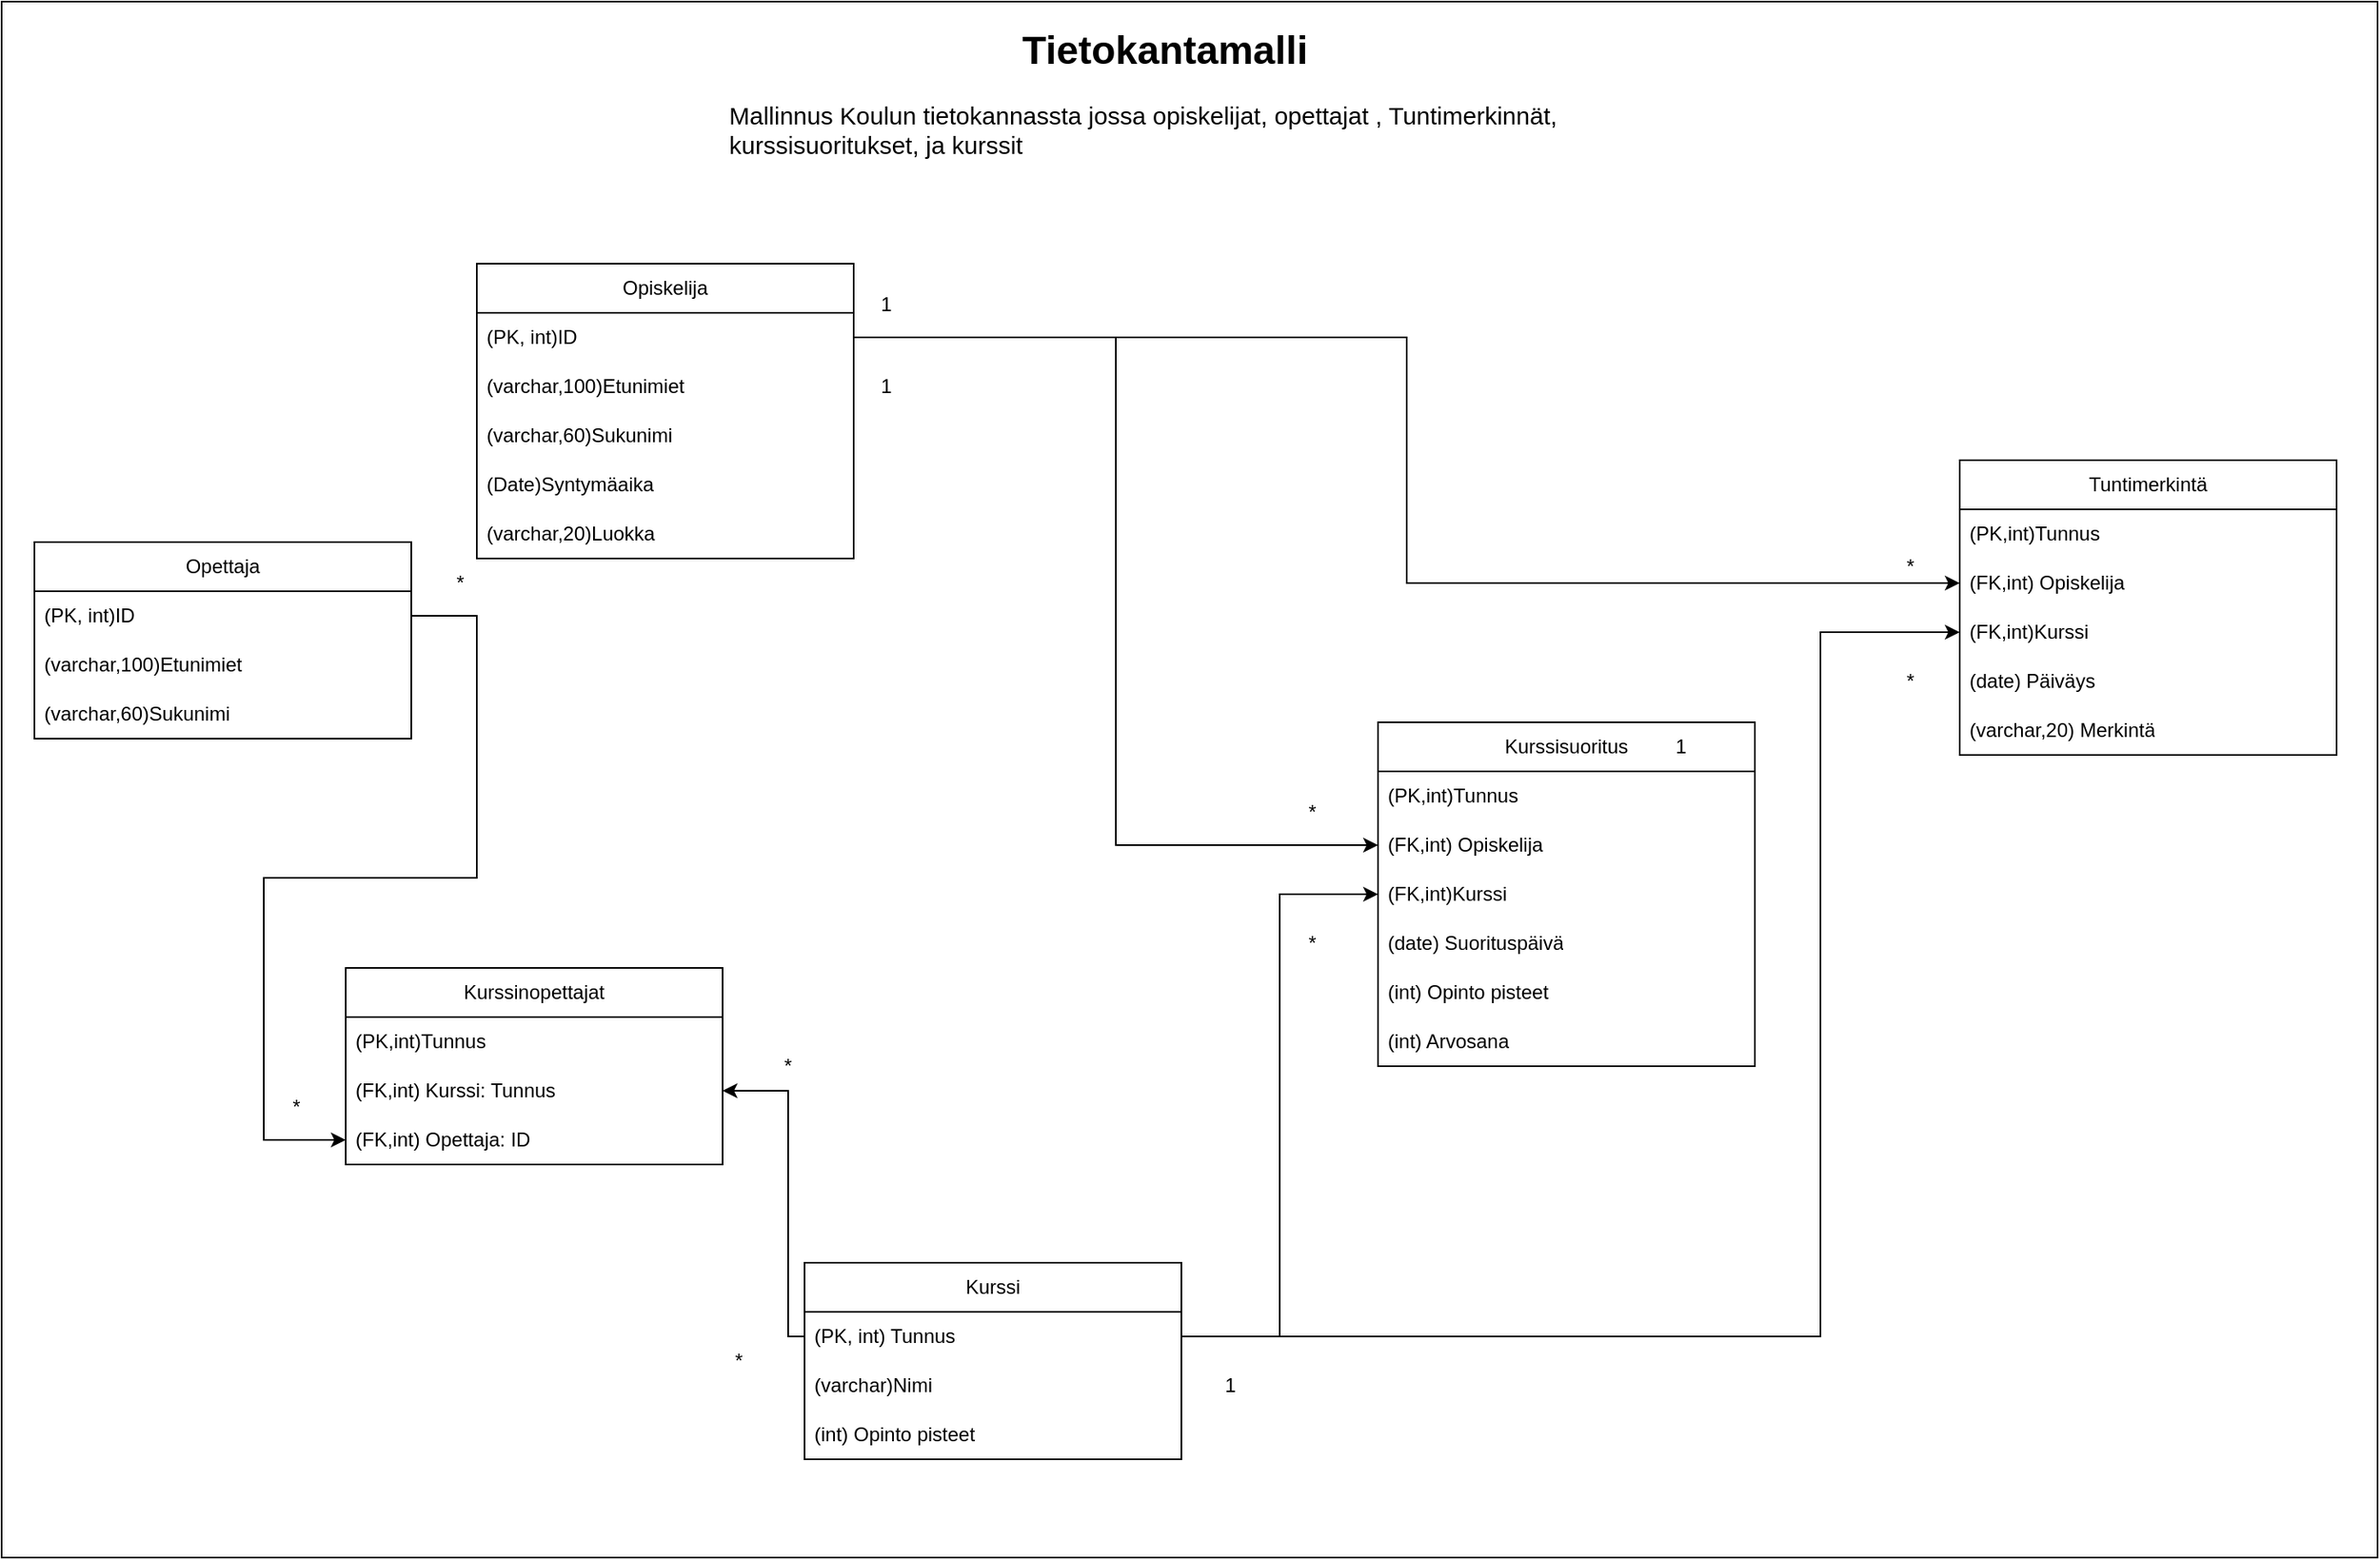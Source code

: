 <mxfile version="22.1.20" type="device">
  <diagram name="Page-1" id="FnJeY41Yc8yyJb0FR5AK">
    <mxGraphModel dx="1500" dy="797" grid="1" gridSize="10" guides="1" tooltips="1" connect="1" arrows="1" fold="1" page="1" pageScale="1" pageWidth="850" pageHeight="1100" math="0" shadow="0">
      <root>
        <mxCell id="0" />
        <mxCell id="1" parent="0" />
        <mxCell id="db55KGsSZhm5pjsO8Jcu-167" value="" style="rounded=0;whiteSpace=wrap;html=1;" vertex="1" parent="1">
          <mxGeometry x="10" y="70" width="1450" height="950" as="geometry" />
        </mxCell>
        <mxCell id="db55KGsSZhm5pjsO8Jcu-1" value="&lt;h1 align=&quot;center&quot;&gt;Tietokantamalli&lt;br&gt;&lt;/h1&gt;&lt;p align=&quot;left&quot;&gt;&lt;font style=&quot;font-size: 15px;&quot;&gt;Mallinnus Koulun tietokannassta jossa opiskelijat, opettajat , Tuntimerkinnät, kurssisuoritukset, ja kurssit&lt;/font&gt;&lt;br&gt;&lt;/p&gt;" style="text;html=1;strokeColor=none;fillColor=none;spacing=5;spacingTop=-20;whiteSpace=wrap;overflow=hidden;rounded=0;align=center;" vertex="1" parent="1">
          <mxGeometry x="450" y="80" width="540" height="120" as="geometry" />
        </mxCell>
        <mxCell id="db55KGsSZhm5pjsO8Jcu-89" value="Opiskelija" style="swimlane;fontStyle=0;childLayout=stackLayout;horizontal=1;startSize=30;horizontalStack=0;resizeParent=1;resizeParentMax=0;resizeLast=0;collapsible=1;marginBottom=0;whiteSpace=wrap;html=1;" vertex="1" parent="1">
          <mxGeometry x="300" y="230" width="230" height="180" as="geometry" />
        </mxCell>
        <mxCell id="db55KGsSZhm5pjsO8Jcu-90" value="&lt;div&gt;(PK, int)ID&lt;/div&gt;" style="text;strokeColor=none;fillColor=none;align=left;verticalAlign=middle;spacingLeft=4;spacingRight=4;overflow=hidden;points=[[0,0.5],[1,0.5]];portConstraint=eastwest;rotatable=0;whiteSpace=wrap;html=1;" vertex="1" parent="db55KGsSZhm5pjsO8Jcu-89">
          <mxGeometry y="30" width="230" height="30" as="geometry" />
        </mxCell>
        <mxCell id="db55KGsSZhm5pjsO8Jcu-91" value="&lt;div&gt;(varchar,100)Etunimiet&lt;/div&gt;" style="text;strokeColor=none;fillColor=none;align=left;verticalAlign=middle;spacingLeft=4;spacingRight=4;overflow=hidden;points=[[0,0.5],[1,0.5]];portConstraint=eastwest;rotatable=0;whiteSpace=wrap;html=1;" vertex="1" parent="db55KGsSZhm5pjsO8Jcu-89">
          <mxGeometry y="60" width="230" height="30" as="geometry" />
        </mxCell>
        <mxCell id="db55KGsSZhm5pjsO8Jcu-92" value="(varchar,60)Sukunimi" style="text;strokeColor=none;fillColor=none;align=left;verticalAlign=middle;spacingLeft=4;spacingRight=4;overflow=hidden;points=[[0,0.5],[1,0.5]];portConstraint=eastwest;rotatable=0;whiteSpace=wrap;html=1;" vertex="1" parent="db55KGsSZhm5pjsO8Jcu-89">
          <mxGeometry y="90" width="230" height="30" as="geometry" />
        </mxCell>
        <mxCell id="db55KGsSZhm5pjsO8Jcu-93" value="(Date)Syntymäaika" style="text;strokeColor=none;fillColor=none;align=left;verticalAlign=middle;spacingLeft=4;spacingRight=4;overflow=hidden;points=[[0,0.5],[1,0.5]];portConstraint=eastwest;rotatable=0;whiteSpace=wrap;html=1;" vertex="1" parent="db55KGsSZhm5pjsO8Jcu-89">
          <mxGeometry y="120" width="230" height="30" as="geometry" />
        </mxCell>
        <mxCell id="db55KGsSZhm5pjsO8Jcu-94" value="(varchar,20)Luokka" style="text;strokeColor=none;fillColor=none;align=left;verticalAlign=middle;spacingLeft=4;spacingRight=4;overflow=hidden;points=[[0,0.5],[1,0.5]];portConstraint=eastwest;rotatable=0;whiteSpace=wrap;html=1;" vertex="1" parent="db55KGsSZhm5pjsO8Jcu-89">
          <mxGeometry y="150" width="230" height="30" as="geometry" />
        </mxCell>
        <mxCell id="db55KGsSZhm5pjsO8Jcu-95" value="Kurssisuoritus" style="swimlane;fontStyle=0;childLayout=stackLayout;horizontal=1;startSize=30;horizontalStack=0;resizeParent=1;resizeParentMax=0;resizeLast=0;collapsible=1;marginBottom=0;whiteSpace=wrap;html=1;" vertex="1" parent="1">
          <mxGeometry x="850" y="510" width="230" height="210" as="geometry" />
        </mxCell>
        <mxCell id="db55KGsSZhm5pjsO8Jcu-96" value="(PK,int)Tunnus" style="text;strokeColor=none;fillColor=none;align=left;verticalAlign=middle;spacingLeft=4;spacingRight=4;overflow=hidden;points=[[0,0.5],[1,0.5]];portConstraint=eastwest;rotatable=0;whiteSpace=wrap;html=1;" vertex="1" parent="db55KGsSZhm5pjsO8Jcu-95">
          <mxGeometry y="30" width="230" height="30" as="geometry" />
        </mxCell>
        <mxCell id="db55KGsSZhm5pjsO8Jcu-97" value="(FK,int) Opiskelija" style="text;strokeColor=none;fillColor=none;align=left;verticalAlign=middle;spacingLeft=4;spacingRight=4;overflow=hidden;points=[[0,0.5],[1,0.5]];portConstraint=eastwest;rotatable=0;whiteSpace=wrap;html=1;" vertex="1" parent="db55KGsSZhm5pjsO8Jcu-95">
          <mxGeometry y="60" width="230" height="30" as="geometry" />
        </mxCell>
        <mxCell id="db55KGsSZhm5pjsO8Jcu-98" value="(FK,int)Kurssi" style="text;strokeColor=none;fillColor=none;align=left;verticalAlign=middle;spacingLeft=4;spacingRight=4;overflow=hidden;points=[[0,0.5],[1,0.5]];portConstraint=eastwest;rotatable=0;whiteSpace=wrap;html=1;" vertex="1" parent="db55KGsSZhm5pjsO8Jcu-95">
          <mxGeometry y="90" width="230" height="30" as="geometry" />
        </mxCell>
        <mxCell id="db55KGsSZhm5pjsO8Jcu-99" value="(date) Suorituspäivä" style="text;strokeColor=none;fillColor=none;align=left;verticalAlign=middle;spacingLeft=4;spacingRight=4;overflow=hidden;points=[[0,0.5],[1,0.5]];portConstraint=eastwest;rotatable=0;whiteSpace=wrap;html=1;" vertex="1" parent="db55KGsSZhm5pjsO8Jcu-95">
          <mxGeometry y="120" width="230" height="30" as="geometry" />
        </mxCell>
        <mxCell id="db55KGsSZhm5pjsO8Jcu-100" value="(int) Opinto pisteet" style="text;strokeColor=none;fillColor=none;align=left;verticalAlign=middle;spacingLeft=4;spacingRight=4;overflow=hidden;points=[[0,0.5],[1,0.5]];portConstraint=eastwest;rotatable=0;whiteSpace=wrap;html=1;" vertex="1" parent="db55KGsSZhm5pjsO8Jcu-95">
          <mxGeometry y="150" width="230" height="30" as="geometry" />
        </mxCell>
        <mxCell id="db55KGsSZhm5pjsO8Jcu-101" value="(int) Arvosana" style="text;strokeColor=none;fillColor=none;align=left;verticalAlign=middle;spacingLeft=4;spacingRight=4;overflow=hidden;points=[[0,0.5],[1,0.5]];portConstraint=eastwest;rotatable=0;whiteSpace=wrap;html=1;" vertex="1" parent="db55KGsSZhm5pjsO8Jcu-95">
          <mxGeometry y="180" width="230" height="30" as="geometry" />
        </mxCell>
        <mxCell id="db55KGsSZhm5pjsO8Jcu-102" value="Opettaja" style="swimlane;fontStyle=0;childLayout=stackLayout;horizontal=1;startSize=30;horizontalStack=0;resizeParent=1;resizeParentMax=0;resizeLast=0;collapsible=1;marginBottom=0;whiteSpace=wrap;html=1;" vertex="1" parent="1">
          <mxGeometry x="30" y="400" width="230" height="120" as="geometry" />
        </mxCell>
        <mxCell id="db55KGsSZhm5pjsO8Jcu-103" value="&lt;div&gt;(PK, int)ID&lt;/div&gt;" style="text;strokeColor=none;fillColor=none;align=left;verticalAlign=middle;spacingLeft=4;spacingRight=4;overflow=hidden;points=[[0,0.5],[1,0.5]];portConstraint=eastwest;rotatable=0;whiteSpace=wrap;html=1;" vertex="1" parent="db55KGsSZhm5pjsO8Jcu-102">
          <mxGeometry y="30" width="230" height="30" as="geometry" />
        </mxCell>
        <mxCell id="db55KGsSZhm5pjsO8Jcu-104" value="&lt;div&gt;(varchar,100)Etunimiet&lt;/div&gt;" style="text;strokeColor=none;fillColor=none;align=left;verticalAlign=middle;spacingLeft=4;spacingRight=4;overflow=hidden;points=[[0,0.5],[1,0.5]];portConstraint=eastwest;rotatable=0;whiteSpace=wrap;html=1;" vertex="1" parent="db55KGsSZhm5pjsO8Jcu-102">
          <mxGeometry y="60" width="230" height="30" as="geometry" />
        </mxCell>
        <mxCell id="db55KGsSZhm5pjsO8Jcu-105" value="(varchar,60)Sukunimi" style="text;strokeColor=none;fillColor=none;align=left;verticalAlign=middle;spacingLeft=4;spacingRight=4;overflow=hidden;points=[[0,0.5],[1,0.5]];portConstraint=eastwest;rotatable=0;whiteSpace=wrap;html=1;" vertex="1" parent="db55KGsSZhm5pjsO8Jcu-102">
          <mxGeometry y="90" width="230" height="30" as="geometry" />
        </mxCell>
        <mxCell id="db55KGsSZhm5pjsO8Jcu-122" style="edgeStyle=orthogonalEdgeStyle;rounded=0;orthogonalLoop=1;jettySize=auto;html=1;entryX=0;entryY=0.5;entryDx=0;entryDy=0;" edge="1" parent="1" source="db55KGsSZhm5pjsO8Jcu-109" target="db55KGsSZhm5pjsO8Jcu-98">
          <mxGeometry relative="1" as="geometry" />
        </mxCell>
        <mxCell id="db55KGsSZhm5pjsO8Jcu-108" value="Kurssi" style="swimlane;fontStyle=0;childLayout=stackLayout;horizontal=1;startSize=30;horizontalStack=0;resizeParent=1;resizeParentMax=0;resizeLast=0;collapsible=1;marginBottom=0;whiteSpace=wrap;html=1;" vertex="1" parent="1">
          <mxGeometry x="500" y="840" width="230" height="120" as="geometry" />
        </mxCell>
        <mxCell id="db55KGsSZhm5pjsO8Jcu-109" value="&lt;div&gt;(PK, int) Tunnus&lt;br&gt;&lt;/div&gt;" style="text;strokeColor=none;fillColor=none;align=left;verticalAlign=middle;spacingLeft=4;spacingRight=4;overflow=hidden;points=[[0,0.5],[1,0.5]];portConstraint=eastwest;rotatable=0;whiteSpace=wrap;html=1;" vertex="1" parent="db55KGsSZhm5pjsO8Jcu-108">
          <mxGeometry y="30" width="230" height="30" as="geometry" />
        </mxCell>
        <mxCell id="db55KGsSZhm5pjsO8Jcu-111" value="(varchar)Nimi" style="text;strokeColor=none;fillColor=none;align=left;verticalAlign=middle;spacingLeft=4;spacingRight=4;overflow=hidden;points=[[0,0.5],[1,0.5]];portConstraint=eastwest;rotatable=0;whiteSpace=wrap;html=1;" vertex="1" parent="db55KGsSZhm5pjsO8Jcu-108">
          <mxGeometry y="60" width="230" height="30" as="geometry" />
        </mxCell>
        <mxCell id="db55KGsSZhm5pjsO8Jcu-112" value="(int) Opinto pisteet" style="text;strokeColor=none;fillColor=none;align=left;verticalAlign=middle;spacingLeft=4;spacingRight=4;overflow=hidden;points=[[0,0.5],[1,0.5]];portConstraint=eastwest;rotatable=0;whiteSpace=wrap;html=1;" vertex="1" parent="db55KGsSZhm5pjsO8Jcu-108">
          <mxGeometry y="90" width="230" height="30" as="geometry" />
        </mxCell>
        <mxCell id="db55KGsSZhm5pjsO8Jcu-113" value="Tuntimerkintä" style="swimlane;fontStyle=0;childLayout=stackLayout;horizontal=1;startSize=30;horizontalStack=0;resizeParent=1;resizeParentMax=0;resizeLast=0;collapsible=1;marginBottom=0;whiteSpace=wrap;html=1;" vertex="1" parent="1">
          <mxGeometry x="1205" y="350" width="230" height="180" as="geometry" />
        </mxCell>
        <mxCell id="db55KGsSZhm5pjsO8Jcu-114" value="(PK,int)Tunnus" style="text;strokeColor=none;fillColor=none;align=left;verticalAlign=middle;spacingLeft=4;spacingRight=4;overflow=hidden;points=[[0,0.5],[1,0.5]];portConstraint=eastwest;rotatable=0;whiteSpace=wrap;html=1;" vertex="1" parent="db55KGsSZhm5pjsO8Jcu-113">
          <mxGeometry y="30" width="230" height="30" as="geometry" />
        </mxCell>
        <mxCell id="db55KGsSZhm5pjsO8Jcu-115" value="(FK,int) Opiskelija" style="text;strokeColor=none;fillColor=none;align=left;verticalAlign=middle;spacingLeft=4;spacingRight=4;overflow=hidden;points=[[0,0.5],[1,0.5]];portConstraint=eastwest;rotatable=0;whiteSpace=wrap;html=1;" vertex="1" parent="db55KGsSZhm5pjsO8Jcu-113">
          <mxGeometry y="60" width="230" height="30" as="geometry" />
        </mxCell>
        <mxCell id="db55KGsSZhm5pjsO8Jcu-116" value="(FK,int)Kurssi" style="text;strokeColor=none;fillColor=none;align=left;verticalAlign=middle;spacingLeft=4;spacingRight=4;overflow=hidden;points=[[0,0.5],[1,0.5]];portConstraint=eastwest;rotatable=0;whiteSpace=wrap;html=1;" vertex="1" parent="db55KGsSZhm5pjsO8Jcu-113">
          <mxGeometry y="90" width="230" height="30" as="geometry" />
        </mxCell>
        <mxCell id="db55KGsSZhm5pjsO8Jcu-117" value="(date) Päiväys" style="text;strokeColor=none;fillColor=none;align=left;verticalAlign=middle;spacingLeft=4;spacingRight=4;overflow=hidden;points=[[0,0.5],[1,0.5]];portConstraint=eastwest;rotatable=0;whiteSpace=wrap;html=1;" vertex="1" parent="db55KGsSZhm5pjsO8Jcu-113">
          <mxGeometry y="120" width="230" height="30" as="geometry" />
        </mxCell>
        <mxCell id="db55KGsSZhm5pjsO8Jcu-118" value="(varchar,20) Merkintä" style="text;strokeColor=none;fillColor=none;align=left;verticalAlign=middle;spacingLeft=4;spacingRight=4;overflow=hidden;points=[[0,0.5],[1,0.5]];portConstraint=eastwest;rotatable=0;whiteSpace=wrap;html=1;" vertex="1" parent="db55KGsSZhm5pjsO8Jcu-113">
          <mxGeometry y="150" width="230" height="30" as="geometry" />
        </mxCell>
        <mxCell id="db55KGsSZhm5pjsO8Jcu-120" style="edgeStyle=orthogonalEdgeStyle;rounded=0;orthogonalLoop=1;jettySize=auto;html=1;entryX=0;entryY=0.5;entryDx=0;entryDy=0;" edge="1" parent="1" source="db55KGsSZhm5pjsO8Jcu-90" target="db55KGsSZhm5pjsO8Jcu-115">
          <mxGeometry relative="1" as="geometry" />
        </mxCell>
        <mxCell id="db55KGsSZhm5pjsO8Jcu-121" style="edgeStyle=orthogonalEdgeStyle;rounded=0;orthogonalLoop=1;jettySize=auto;html=1;entryX=0;entryY=0.5;entryDx=0;entryDy=0;" edge="1" parent="1" source="db55KGsSZhm5pjsO8Jcu-90" target="db55KGsSZhm5pjsO8Jcu-97">
          <mxGeometry relative="1" as="geometry" />
        </mxCell>
        <mxCell id="db55KGsSZhm5pjsO8Jcu-126" value="*" style="text;html=1;strokeColor=none;fillColor=none;align=center;verticalAlign=middle;whiteSpace=wrap;rounded=0;" vertex="1" parent="1">
          <mxGeometry x="1145" y="400" width="60" height="30" as="geometry" />
        </mxCell>
        <mxCell id="db55KGsSZhm5pjsO8Jcu-127" value="1" style="text;html=1;strokeColor=none;fillColor=none;align=center;verticalAlign=middle;whiteSpace=wrap;rounded=0;" vertex="1" parent="1">
          <mxGeometry x="520" y="240" width="60" height="30" as="geometry" />
        </mxCell>
        <mxCell id="db55KGsSZhm5pjsO8Jcu-128" value="1" style="text;html=1;strokeColor=none;fillColor=none;align=center;verticalAlign=middle;whiteSpace=wrap;rounded=0;" vertex="1" parent="1">
          <mxGeometry x="520" y="290" width="60" height="30" as="geometry" />
        </mxCell>
        <mxCell id="db55KGsSZhm5pjsO8Jcu-129" value="*" style="text;html=1;strokeColor=none;fillColor=none;align=center;verticalAlign=middle;whiteSpace=wrap;rounded=0;" vertex="1" parent="1">
          <mxGeometry x="780" y="550" width="60" height="30" as="geometry" />
        </mxCell>
        <mxCell id="db55KGsSZhm5pjsO8Jcu-130" value="*" style="text;html=1;strokeColor=none;fillColor=none;align=center;verticalAlign=middle;whiteSpace=wrap;rounded=0;" vertex="1" parent="1">
          <mxGeometry x="1145" y="470" width="60" height="30" as="geometry" />
        </mxCell>
        <mxCell id="db55KGsSZhm5pjsO8Jcu-131" value="1" style="text;html=1;strokeColor=none;fillColor=none;align=center;verticalAlign=middle;whiteSpace=wrap;rounded=0;" vertex="1" parent="1">
          <mxGeometry x="1005" y="510" width="60" height="30" as="geometry" />
        </mxCell>
        <mxCell id="db55KGsSZhm5pjsO8Jcu-133" value="*" style="text;html=1;strokeColor=none;fillColor=none;align=center;verticalAlign=middle;whiteSpace=wrap;rounded=0;" vertex="1" parent="1">
          <mxGeometry x="780" y="630" width="60" height="30" as="geometry" />
        </mxCell>
        <mxCell id="db55KGsSZhm5pjsO8Jcu-138" value="Kurssinopettajat" style="swimlane;fontStyle=0;childLayout=stackLayout;horizontal=1;startSize=30;horizontalStack=0;resizeParent=1;resizeParentMax=0;resizeLast=0;collapsible=1;marginBottom=0;whiteSpace=wrap;html=1;" vertex="1" parent="1">
          <mxGeometry x="220" y="660" width="230" height="120" as="geometry" />
        </mxCell>
        <mxCell id="db55KGsSZhm5pjsO8Jcu-154" value="(PK,int)Tunnus" style="text;strokeColor=none;fillColor=none;align=left;verticalAlign=middle;spacingLeft=4;spacingRight=4;overflow=hidden;points=[[0,0.5],[1,0.5]];portConstraint=eastwest;rotatable=0;whiteSpace=wrap;html=1;" vertex="1" parent="db55KGsSZhm5pjsO8Jcu-138">
          <mxGeometry y="30" width="230" height="30" as="geometry" />
        </mxCell>
        <mxCell id="db55KGsSZhm5pjsO8Jcu-140" value="(FK,int) Kurssi: Tunnus" style="text;strokeColor=none;fillColor=none;align=left;verticalAlign=middle;spacingLeft=4;spacingRight=4;overflow=hidden;points=[[0,0.5],[1,0.5]];portConstraint=eastwest;rotatable=0;whiteSpace=wrap;html=1;" vertex="1" parent="db55KGsSZhm5pjsO8Jcu-138">
          <mxGeometry y="60" width="230" height="30" as="geometry" />
        </mxCell>
        <mxCell id="db55KGsSZhm5pjsO8Jcu-141" value="(FK,int) Opettaja: ID" style="text;strokeColor=none;fillColor=none;align=left;verticalAlign=middle;spacingLeft=4;spacingRight=4;overflow=hidden;points=[[0,0.5],[1,0.5]];portConstraint=eastwest;rotatable=0;whiteSpace=wrap;html=1;" vertex="1" parent="db55KGsSZhm5pjsO8Jcu-138">
          <mxGeometry y="90" width="230" height="30" as="geometry" />
        </mxCell>
        <mxCell id="db55KGsSZhm5pjsO8Jcu-153" value="1" style="text;html=1;strokeColor=none;fillColor=none;align=center;verticalAlign=middle;whiteSpace=wrap;rounded=0;" vertex="1" parent="1">
          <mxGeometry x="730" y="900" width="60" height="30" as="geometry" />
        </mxCell>
        <mxCell id="db55KGsSZhm5pjsO8Jcu-158" style="edgeStyle=orthogonalEdgeStyle;rounded=0;orthogonalLoop=1;jettySize=auto;html=1;" edge="1" parent="1" source="db55KGsSZhm5pjsO8Jcu-103" target="db55KGsSZhm5pjsO8Jcu-141">
          <mxGeometry relative="1" as="geometry">
            <Array as="points">
              <mxPoint x="300" y="445" />
              <mxPoint x="300" y="605" />
              <mxPoint x="170" y="605" />
              <mxPoint x="170" y="765" />
            </Array>
          </mxGeometry>
        </mxCell>
        <mxCell id="db55KGsSZhm5pjsO8Jcu-159" style="edgeStyle=orthogonalEdgeStyle;rounded=0;orthogonalLoop=1;jettySize=auto;html=1;" edge="1" parent="1" source="db55KGsSZhm5pjsO8Jcu-109" target="db55KGsSZhm5pjsO8Jcu-140">
          <mxGeometry relative="1" as="geometry">
            <Array as="points">
              <mxPoint x="490" y="885" />
              <mxPoint x="490" y="735" />
            </Array>
          </mxGeometry>
        </mxCell>
        <mxCell id="db55KGsSZhm5pjsO8Jcu-160" style="edgeStyle=orthogonalEdgeStyle;rounded=0;orthogonalLoop=1;jettySize=auto;html=1;" edge="1" parent="1" source="db55KGsSZhm5pjsO8Jcu-109" target="db55KGsSZhm5pjsO8Jcu-116">
          <mxGeometry relative="1" as="geometry">
            <Array as="points">
              <mxPoint x="1120" y="885" />
              <mxPoint x="1120" y="455" />
            </Array>
          </mxGeometry>
        </mxCell>
        <mxCell id="db55KGsSZhm5pjsO8Jcu-162" value="*" style="text;html=1;strokeColor=none;fillColor=none;align=center;verticalAlign=middle;whiteSpace=wrap;rounded=0;" vertex="1" parent="1">
          <mxGeometry x="260" y="410" width="60" height="30" as="geometry" />
        </mxCell>
        <mxCell id="db55KGsSZhm5pjsO8Jcu-163" value="*" style="text;html=1;strokeColor=none;fillColor=none;align=center;verticalAlign=middle;whiteSpace=wrap;rounded=0;" vertex="1" parent="1">
          <mxGeometry x="430" y="885" width="60" height="30" as="geometry" />
        </mxCell>
        <mxCell id="db55KGsSZhm5pjsO8Jcu-165" value="*" style="text;html=1;strokeColor=none;fillColor=none;align=center;verticalAlign=middle;whiteSpace=wrap;rounded=0;" vertex="1" parent="1">
          <mxGeometry x="160" y="730" width="60" height="30" as="geometry" />
        </mxCell>
        <mxCell id="db55KGsSZhm5pjsO8Jcu-166" value="*" style="text;html=1;strokeColor=none;fillColor=none;align=center;verticalAlign=middle;whiteSpace=wrap;rounded=0;" vertex="1" parent="1">
          <mxGeometry x="460" y="705" width="60" height="30" as="geometry" />
        </mxCell>
      </root>
    </mxGraphModel>
  </diagram>
</mxfile>
